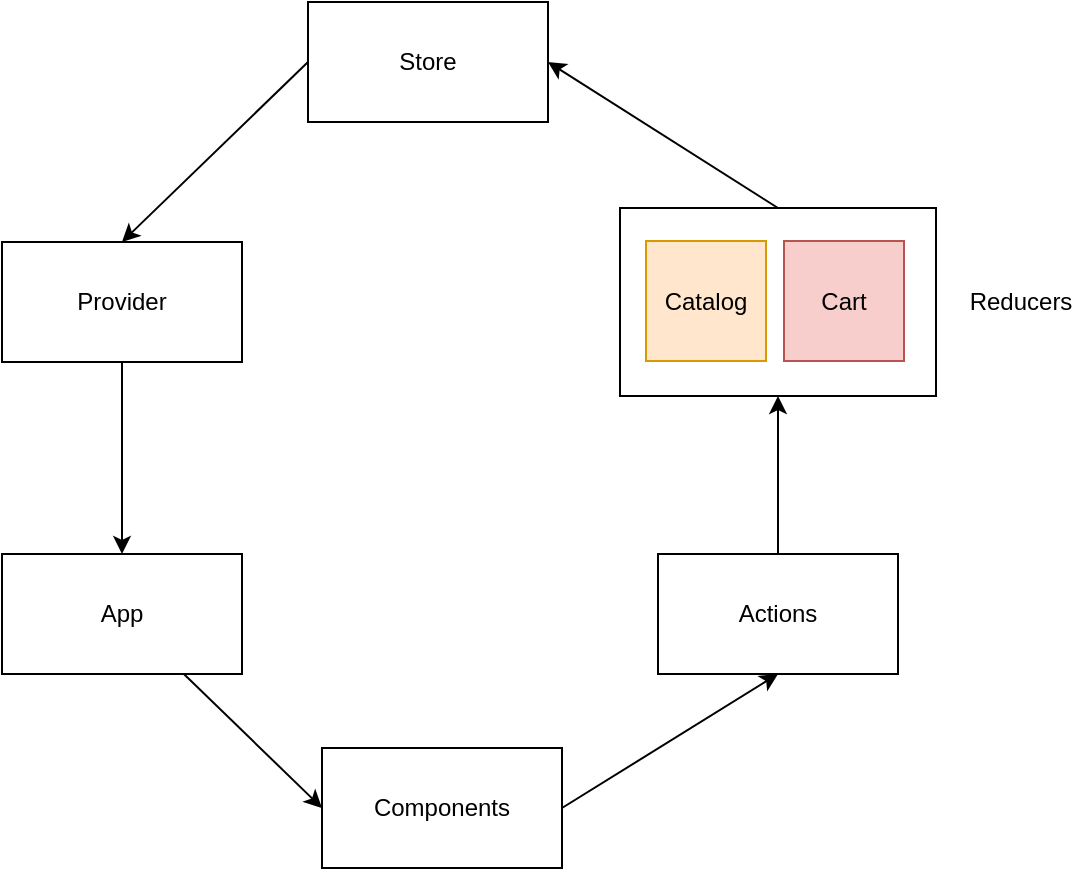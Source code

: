 <mxfile version="20.8.1" type="device"><diagram id="61tUBbv1OSIoE8qGF7ch" name="Redux Flow"><mxGraphModel dx="608" dy="622" grid="0" gridSize="10" guides="1" tooltips="1" connect="1" arrows="1" fold="1" page="1" pageScale="1" pageWidth="850" pageHeight="1100" math="0" shadow="0"><root><mxCell id="0"/><mxCell id="1" parent="0"/><mxCell id="Cq47aTPvrHAAcpT4lg3d-14" style="edgeStyle=none;rounded=0;orthogonalLoop=1;jettySize=auto;html=1;entryX=0.5;entryY=0;entryDx=0;entryDy=0;exitX=0;exitY=0.5;exitDx=0;exitDy=0;" edge="1" parent="1" source="Cq47aTPvrHAAcpT4lg3d-1" target="Cq47aTPvrHAAcpT4lg3d-12"><mxGeometry relative="1" as="geometry"/></mxCell><mxCell id="Cq47aTPvrHAAcpT4lg3d-1" value="Store" style="rounded=0;whiteSpace=wrap;html=1;" vertex="1" parent="1"><mxGeometry x="215" y="133" width="120" height="60" as="geometry"/></mxCell><mxCell id="Cq47aTPvrHAAcpT4lg3d-13" style="rounded=0;orthogonalLoop=1;jettySize=auto;html=1;entryX=1;entryY=0.5;entryDx=0;entryDy=0;exitX=0.5;exitY=0;exitDx=0;exitDy=0;" edge="1" parent="1" source="Cq47aTPvrHAAcpT4lg3d-2" target="Cq47aTPvrHAAcpT4lg3d-1"><mxGeometry relative="1" as="geometry"/></mxCell><mxCell id="Cq47aTPvrHAAcpT4lg3d-2" value="" style="rounded=0;whiteSpace=wrap;html=1;" vertex="1" parent="1"><mxGeometry x="371" y="236" width="158" height="94" as="geometry"/></mxCell><mxCell id="Cq47aTPvrHAAcpT4lg3d-4" value="Catalog" style="rounded=0;whiteSpace=wrap;html=1;fillColor=#ffe6cc;strokeColor=#d79b00;" vertex="1" parent="1"><mxGeometry x="384" y="252.5" width="60" height="60" as="geometry"/></mxCell><mxCell id="Cq47aTPvrHAAcpT4lg3d-5" value="Cart" style="rounded=0;whiteSpace=wrap;html=1;fillColor=#f8cecc;strokeColor=#b85450;" vertex="1" parent="1"><mxGeometry x="453" y="252.5" width="60" height="60" as="geometry"/></mxCell><mxCell id="Cq47aTPvrHAAcpT4lg3d-6" value="Reducers" style="text;html=1;align=center;verticalAlign=middle;resizable=0;points=[];autosize=1;strokeColor=none;fillColor=none;" vertex="1" parent="1"><mxGeometry x="536" y="270" width="69" height="26" as="geometry"/></mxCell><mxCell id="Cq47aTPvrHAAcpT4lg3d-18" style="edgeStyle=none;rounded=0;orthogonalLoop=1;jettySize=auto;html=1;" edge="1" parent="1" source="Cq47aTPvrHAAcpT4lg3d-9" target="Cq47aTPvrHAAcpT4lg3d-2"><mxGeometry relative="1" as="geometry"/></mxCell><mxCell id="Cq47aTPvrHAAcpT4lg3d-9" value="Actions" style="rounded=0;whiteSpace=wrap;html=1;" vertex="1" parent="1"><mxGeometry x="390" y="409" width="120" height="60" as="geometry"/></mxCell><mxCell id="Cq47aTPvrHAAcpT4lg3d-17" style="edgeStyle=none;rounded=0;orthogonalLoop=1;jettySize=auto;html=1;entryX=0.5;entryY=1;entryDx=0;entryDy=0;exitX=1;exitY=0.5;exitDx=0;exitDy=0;" edge="1" parent="1" source="Cq47aTPvrHAAcpT4lg3d-10" target="Cq47aTPvrHAAcpT4lg3d-9"><mxGeometry relative="1" as="geometry"/></mxCell><mxCell id="Cq47aTPvrHAAcpT4lg3d-10" value="Components" style="rounded=0;whiteSpace=wrap;html=1;" vertex="1" parent="1"><mxGeometry x="222" y="506" width="120" height="60" as="geometry"/></mxCell><mxCell id="Cq47aTPvrHAAcpT4lg3d-16" style="edgeStyle=none;rounded=0;orthogonalLoop=1;jettySize=auto;html=1;entryX=0;entryY=0.5;entryDx=0;entryDy=0;" edge="1" parent="1" source="Cq47aTPvrHAAcpT4lg3d-11" target="Cq47aTPvrHAAcpT4lg3d-10"><mxGeometry relative="1" as="geometry"/></mxCell><mxCell id="Cq47aTPvrHAAcpT4lg3d-11" value="App" style="rounded=0;whiteSpace=wrap;html=1;" vertex="1" parent="1"><mxGeometry x="62" y="409" width="120" height="60" as="geometry"/></mxCell><mxCell id="Cq47aTPvrHAAcpT4lg3d-15" style="edgeStyle=none;rounded=0;orthogonalLoop=1;jettySize=auto;html=1;" edge="1" parent="1" source="Cq47aTPvrHAAcpT4lg3d-12" target="Cq47aTPvrHAAcpT4lg3d-11"><mxGeometry relative="1" as="geometry"/></mxCell><mxCell id="Cq47aTPvrHAAcpT4lg3d-12" value="Provider" style="rounded=0;whiteSpace=wrap;html=1;" vertex="1" parent="1"><mxGeometry x="62" y="253" width="120" height="60" as="geometry"/></mxCell></root></mxGraphModel></diagram></mxfile>